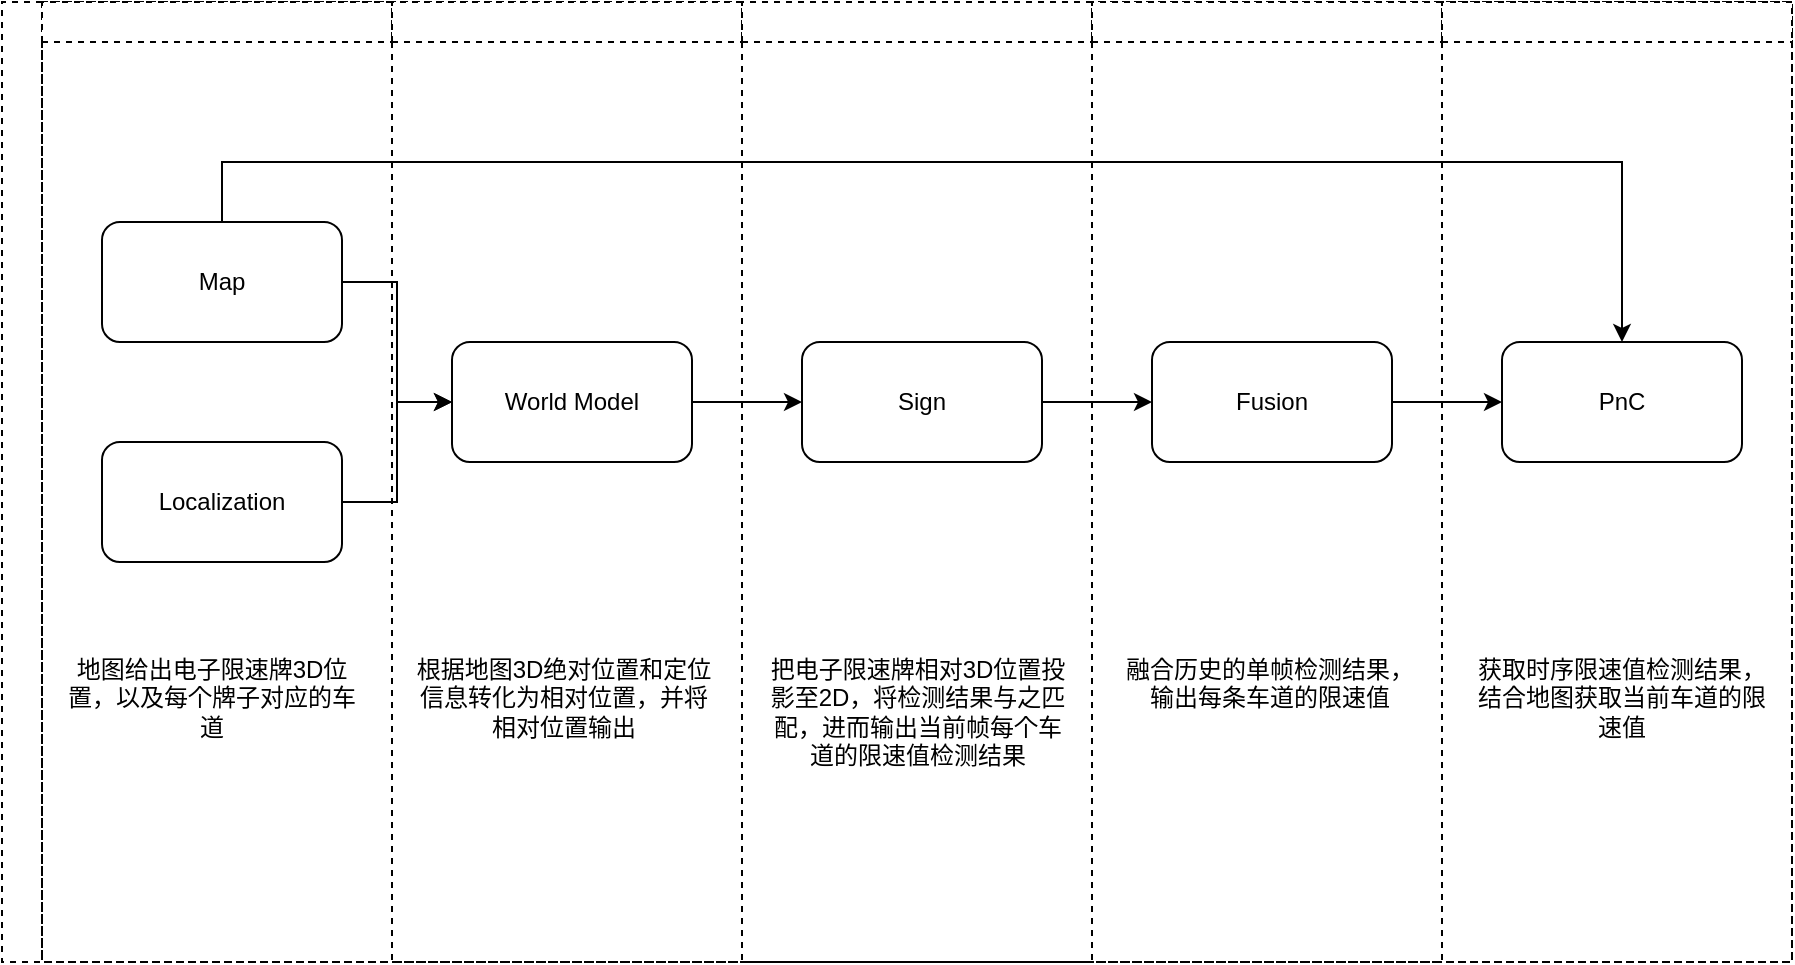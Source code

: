 <mxfile version="14.2.7" type="github">
  <diagram id="AlP86_rGll_gxDinzhBH" name="Page-1">
    <mxGraphModel dx="1697" dy="949" grid="1" gridSize="10" guides="1" tooltips="1" connect="1" arrows="1" fold="1" page="1" pageScale="1" pageWidth="827" pageHeight="1169" math="0" shadow="0">
      <root>
        <mxCell id="0" />
        <mxCell id="1" parent="0" />
        <mxCell id="GrUYqAsf7HT3I4J-Rr9l-7" style="edgeStyle=orthogonalEdgeStyle;rounded=0;orthogonalLoop=1;jettySize=auto;html=1;entryX=0;entryY=0.5;entryDx=0;entryDy=0;" edge="1" parent="1" source="GrUYqAsf7HT3I4J-Rr9l-1" target="GrUYqAsf7HT3I4J-Rr9l-3">
          <mxGeometry relative="1" as="geometry" />
        </mxCell>
        <mxCell id="GrUYqAsf7HT3I4J-Rr9l-35" style="edgeStyle=orthogonalEdgeStyle;rounded=0;orthogonalLoop=1;jettySize=auto;html=1;entryX=0.5;entryY=0;entryDx=0;entryDy=0;" edge="1" parent="1" source="GrUYqAsf7HT3I4J-Rr9l-1" target="GrUYqAsf7HT3I4J-Rr9l-6">
          <mxGeometry relative="1" as="geometry">
            <Array as="points">
              <mxPoint x="180" y="310" />
              <mxPoint x="880" y="310" />
            </Array>
          </mxGeometry>
        </mxCell>
        <mxCell id="GrUYqAsf7HT3I4J-Rr9l-1" value="Map" style="rounded=1;whiteSpace=wrap;html=1;" vertex="1" parent="1">
          <mxGeometry x="120" y="340" width="120" height="60" as="geometry" />
        </mxCell>
        <mxCell id="GrUYqAsf7HT3I4J-Rr9l-8" style="edgeStyle=orthogonalEdgeStyle;rounded=0;orthogonalLoop=1;jettySize=auto;html=1;entryX=0;entryY=0.5;entryDx=0;entryDy=0;" edge="1" parent="1" source="GrUYqAsf7HT3I4J-Rr9l-2" target="GrUYqAsf7HT3I4J-Rr9l-3">
          <mxGeometry relative="1" as="geometry" />
        </mxCell>
        <mxCell id="GrUYqAsf7HT3I4J-Rr9l-2" value="Localization" style="rounded=1;whiteSpace=wrap;html=1;" vertex="1" parent="1">
          <mxGeometry x="120" y="450" width="120" height="60" as="geometry" />
        </mxCell>
        <mxCell id="GrUYqAsf7HT3I4J-Rr9l-9" style="edgeStyle=orthogonalEdgeStyle;rounded=0;orthogonalLoop=1;jettySize=auto;html=1;entryX=0;entryY=0.5;entryDx=0;entryDy=0;" edge="1" parent="1" source="GrUYqAsf7HT3I4J-Rr9l-3" target="GrUYqAsf7HT3I4J-Rr9l-4">
          <mxGeometry relative="1" as="geometry" />
        </mxCell>
        <mxCell id="GrUYqAsf7HT3I4J-Rr9l-3" value="World Model" style="rounded=1;whiteSpace=wrap;html=1;" vertex="1" parent="1">
          <mxGeometry x="295" y="400" width="120" height="60" as="geometry" />
        </mxCell>
        <mxCell id="GrUYqAsf7HT3I4J-Rr9l-10" style="edgeStyle=orthogonalEdgeStyle;rounded=0;orthogonalLoop=1;jettySize=auto;html=1;entryX=0;entryY=0.5;entryDx=0;entryDy=0;" edge="1" parent="1" source="GrUYqAsf7HT3I4J-Rr9l-4" target="GrUYqAsf7HT3I4J-Rr9l-5">
          <mxGeometry relative="1" as="geometry" />
        </mxCell>
        <mxCell id="GrUYqAsf7HT3I4J-Rr9l-4" value="Sign" style="rounded=1;whiteSpace=wrap;html=1;" vertex="1" parent="1">
          <mxGeometry x="470" y="400" width="120" height="60" as="geometry" />
        </mxCell>
        <mxCell id="GrUYqAsf7HT3I4J-Rr9l-11" style="edgeStyle=orthogonalEdgeStyle;rounded=0;orthogonalLoop=1;jettySize=auto;html=1;entryX=0;entryY=0.5;entryDx=0;entryDy=0;" edge="1" parent="1" source="GrUYqAsf7HT3I4J-Rr9l-5" target="GrUYqAsf7HT3I4J-Rr9l-6">
          <mxGeometry relative="1" as="geometry" />
        </mxCell>
        <mxCell id="GrUYqAsf7HT3I4J-Rr9l-5" value="Fusion" style="rounded=1;whiteSpace=wrap;html=1;" vertex="1" parent="1">
          <mxGeometry x="645" y="400" width="120" height="60" as="geometry" />
        </mxCell>
        <mxCell id="GrUYqAsf7HT3I4J-Rr9l-6" value="PnC" style="rounded=1;whiteSpace=wrap;html=1;" vertex="1" parent="1">
          <mxGeometry x="820" y="400" width="120" height="60" as="geometry" />
        </mxCell>
        <mxCell id="GrUYqAsf7HT3I4J-Rr9l-36" value="" style="swimlane;html=1;childLayout=stackLayout;resizeParent=1;resizeParentMax=0;startSize=20;horizontal=0;horizontalStack=1;dashed=1;" vertex="1" parent="1">
          <mxGeometry x="70" y="230" width="895" height="480" as="geometry">
            <mxRectangle x="70" y="230" width="50" height="40" as="alternateBounds" />
          </mxGeometry>
        </mxCell>
        <mxCell id="GrUYqAsf7HT3I4J-Rr9l-37" value="" style="swimlane;html=1;startSize=20;dashed=1;" vertex="1" parent="GrUYqAsf7HT3I4J-Rr9l-36">
          <mxGeometry x="20" width="175" height="480" as="geometry" />
        </mxCell>
        <mxCell id="GrUYqAsf7HT3I4J-Rr9l-45" value="地图给出电子限速牌3D位置，以及每个牌子对应的车道" style="text;html=1;align=center;verticalAlign=top;whiteSpace=wrap;rounded=0;dashed=1;horizontal=1;" vertex="1" parent="GrUYqAsf7HT3I4J-Rr9l-37">
          <mxGeometry x="10" y="320" width="150" height="140" as="geometry" />
        </mxCell>
        <mxCell id="GrUYqAsf7HT3I4J-Rr9l-40" value="" style="swimlane;html=1;startSize=20;dashed=1;" vertex="1" parent="GrUYqAsf7HT3I4J-Rr9l-36">
          <mxGeometry x="195" width="175" height="480" as="geometry" />
        </mxCell>
        <mxCell id="GrUYqAsf7HT3I4J-Rr9l-46" value="根据地图3D绝对位置和定位信息转化为相对位置，并将相对位置输出" style="text;html=1;align=center;verticalAlign=top;whiteSpace=wrap;rounded=0;dashed=1;" vertex="1" parent="GrUYqAsf7HT3I4J-Rr9l-40">
          <mxGeometry x="11" y="320" width="150" height="140" as="geometry" />
        </mxCell>
        <mxCell id="GrUYqAsf7HT3I4J-Rr9l-41" value="" style="swimlane;html=1;startSize=20;dashed=1;" vertex="1" parent="GrUYqAsf7HT3I4J-Rr9l-36">
          <mxGeometry x="370" width="175" height="480" as="geometry" />
        </mxCell>
        <mxCell id="GrUYqAsf7HT3I4J-Rr9l-47" value="把电子限速牌相对3D位置投影至2D，将检测结果与之匹配，进而输出当前帧每个车道的限速值检测结果" style="text;html=1;align=center;verticalAlign=top;whiteSpace=wrap;rounded=0;dashed=1;" vertex="1" parent="GrUYqAsf7HT3I4J-Rr9l-41">
          <mxGeometry x="13" y="320" width="150" height="140" as="geometry" />
        </mxCell>
        <mxCell id="GrUYqAsf7HT3I4J-Rr9l-43" value="" style="swimlane;html=1;startSize=20;dashed=1;" vertex="1" parent="GrUYqAsf7HT3I4J-Rr9l-36">
          <mxGeometry x="545" width="175" height="480" as="geometry" />
        </mxCell>
        <mxCell id="GrUYqAsf7HT3I4J-Rr9l-48" value="融合历史的单帧检测结果，输出每条车道的限速值" style="text;html=1;align=center;verticalAlign=top;whiteSpace=wrap;rounded=0;dashed=1;" vertex="1" parent="GrUYqAsf7HT3I4J-Rr9l-43">
          <mxGeometry x="14" y="320" width="150" height="140" as="geometry" />
        </mxCell>
        <mxCell id="GrUYqAsf7HT3I4J-Rr9l-42" value="" style="swimlane;html=1;startSize=20;dashed=1;" vertex="1" parent="GrUYqAsf7HT3I4J-Rr9l-36">
          <mxGeometry x="720" width="175" height="480" as="geometry" />
        </mxCell>
        <mxCell id="GrUYqAsf7HT3I4J-Rr9l-49" value="获取时序限速值检测结果，结合地图获取当前车道的限速值" style="text;html=1;align=center;verticalAlign=top;whiteSpace=wrap;rounded=0;dashed=1;" vertex="1" parent="GrUYqAsf7HT3I4J-Rr9l-42">
          <mxGeometry x="15" y="320" width="150" height="140" as="geometry" />
        </mxCell>
      </root>
    </mxGraphModel>
  </diagram>
</mxfile>
